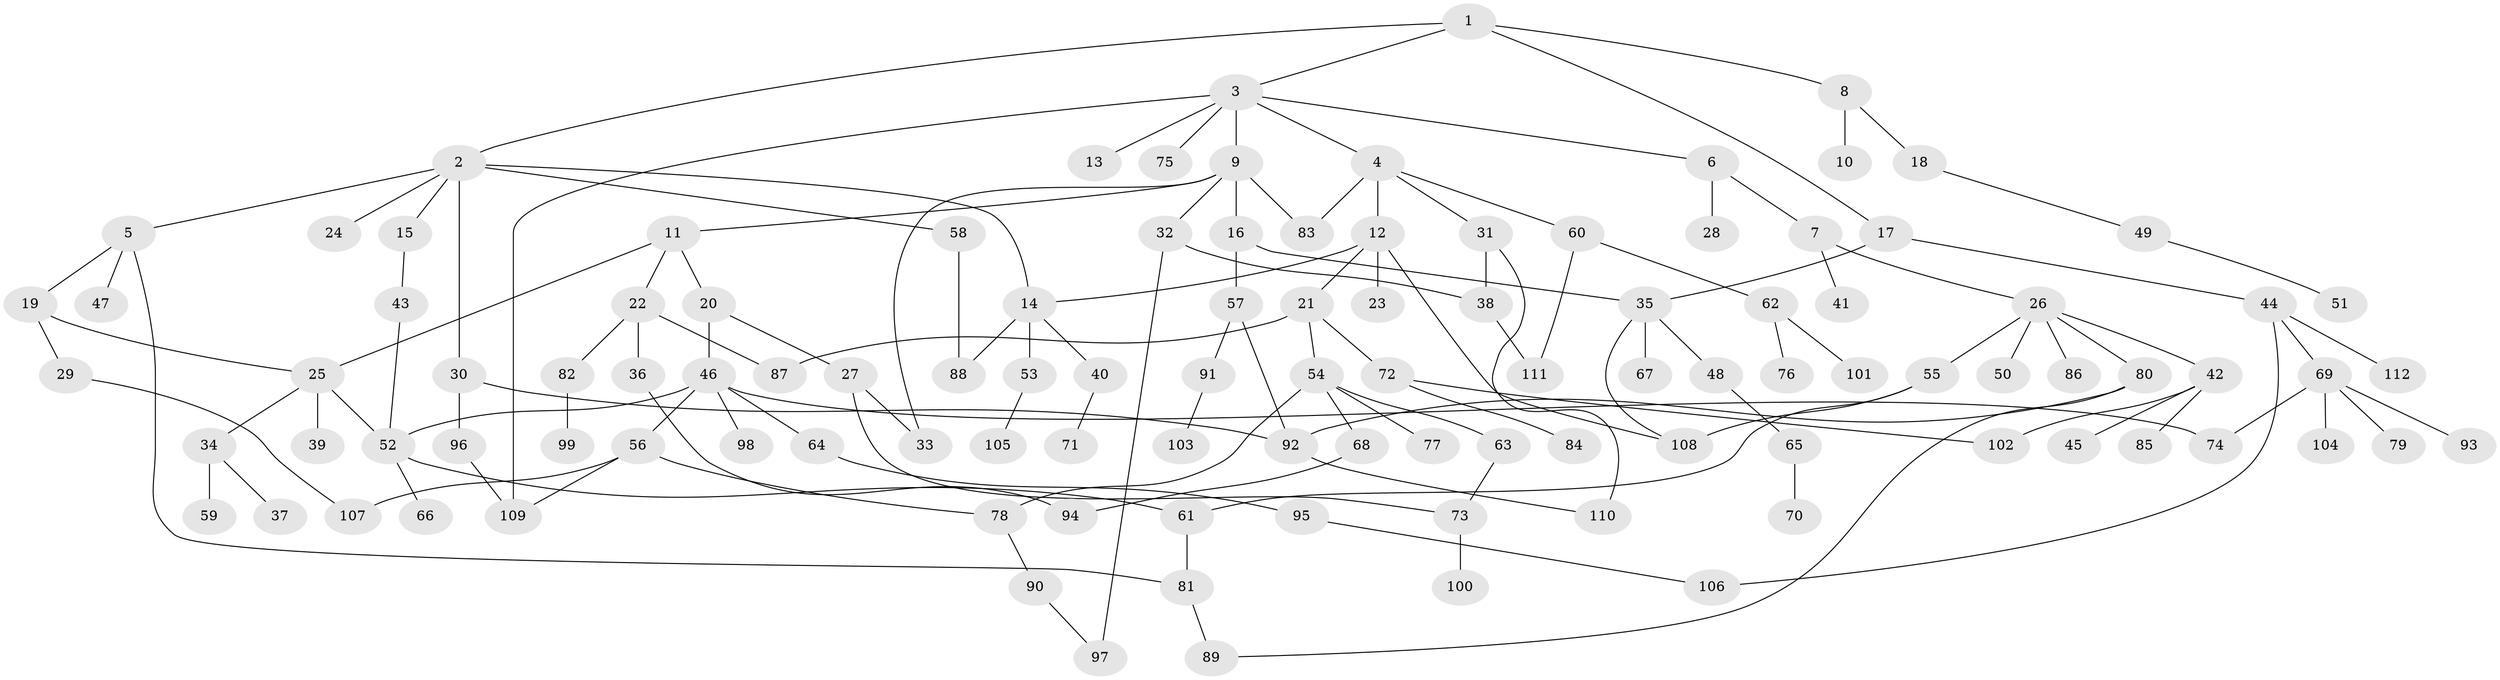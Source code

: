 // coarse degree distribution, {9: 0.01282051282051282, 11: 0.01282051282051282, 6: 0.01282051282051282, 3: 0.1794871794871795, 2: 0.2564102564102564, 1: 0.34615384615384615, 7: 0.05128205128205128, 5: 0.0641025641025641, 4: 0.05128205128205128, 8: 0.01282051282051282}
// Generated by graph-tools (version 1.1) at 2025/23/03/03/25 07:23:33]
// undirected, 112 vertices, 140 edges
graph export_dot {
graph [start="1"]
  node [color=gray90,style=filled];
  1;
  2;
  3;
  4;
  5;
  6;
  7;
  8;
  9;
  10;
  11;
  12;
  13;
  14;
  15;
  16;
  17;
  18;
  19;
  20;
  21;
  22;
  23;
  24;
  25;
  26;
  27;
  28;
  29;
  30;
  31;
  32;
  33;
  34;
  35;
  36;
  37;
  38;
  39;
  40;
  41;
  42;
  43;
  44;
  45;
  46;
  47;
  48;
  49;
  50;
  51;
  52;
  53;
  54;
  55;
  56;
  57;
  58;
  59;
  60;
  61;
  62;
  63;
  64;
  65;
  66;
  67;
  68;
  69;
  70;
  71;
  72;
  73;
  74;
  75;
  76;
  77;
  78;
  79;
  80;
  81;
  82;
  83;
  84;
  85;
  86;
  87;
  88;
  89;
  90;
  91;
  92;
  93;
  94;
  95;
  96;
  97;
  98;
  99;
  100;
  101;
  102;
  103;
  104;
  105;
  106;
  107;
  108;
  109;
  110;
  111;
  112;
  1 -- 2;
  1 -- 3;
  1 -- 8;
  1 -- 17;
  2 -- 5;
  2 -- 14;
  2 -- 15;
  2 -- 24;
  2 -- 30;
  2 -- 58;
  3 -- 4;
  3 -- 6;
  3 -- 9;
  3 -- 13;
  3 -- 75;
  3 -- 109;
  4 -- 12;
  4 -- 31;
  4 -- 60;
  4 -- 83;
  5 -- 19;
  5 -- 47;
  5 -- 81;
  6 -- 7;
  6 -- 28;
  7 -- 26;
  7 -- 41;
  8 -- 10;
  8 -- 18;
  9 -- 11;
  9 -- 16;
  9 -- 32;
  9 -- 33;
  9 -- 83;
  11 -- 20;
  11 -- 22;
  11 -- 25;
  12 -- 21;
  12 -- 23;
  12 -- 108;
  12 -- 14;
  14 -- 40;
  14 -- 53;
  14 -- 88;
  15 -- 43;
  16 -- 57;
  16 -- 35;
  17 -- 35;
  17 -- 44;
  18 -- 49;
  19 -- 25;
  19 -- 29;
  20 -- 27;
  20 -- 46;
  21 -- 54;
  21 -- 72;
  21 -- 87;
  22 -- 36;
  22 -- 82;
  22 -- 87;
  25 -- 34;
  25 -- 39;
  25 -- 52;
  26 -- 42;
  26 -- 50;
  26 -- 55;
  26 -- 80;
  26 -- 86;
  27 -- 73;
  27 -- 33;
  29 -- 107;
  30 -- 96;
  30 -- 92;
  31 -- 110;
  31 -- 38;
  32 -- 38;
  32 -- 97;
  34 -- 37;
  34 -- 59;
  35 -- 48;
  35 -- 67;
  35 -- 108;
  36 -- 94;
  38 -- 111;
  40 -- 71;
  42 -- 45;
  42 -- 85;
  42 -- 102;
  43 -- 52;
  44 -- 69;
  44 -- 106;
  44 -- 112;
  46 -- 56;
  46 -- 64;
  46 -- 98;
  46 -- 52;
  46 -- 74;
  48 -- 65;
  49 -- 51;
  52 -- 61;
  52 -- 66;
  53 -- 105;
  54 -- 63;
  54 -- 68;
  54 -- 77;
  54 -- 78;
  55 -- 108;
  55 -- 61;
  56 -- 78;
  56 -- 107;
  56 -- 109;
  57 -- 91;
  57 -- 92;
  58 -- 88;
  60 -- 62;
  60 -- 111;
  61 -- 81;
  62 -- 76;
  62 -- 101;
  63 -- 73;
  64 -- 95;
  65 -- 70;
  68 -- 94;
  69 -- 74;
  69 -- 79;
  69 -- 93;
  69 -- 104;
  72 -- 84;
  72 -- 102;
  73 -- 100;
  78 -- 90;
  80 -- 89;
  80 -- 92;
  81 -- 89;
  82 -- 99;
  90 -- 97;
  91 -- 103;
  92 -- 110;
  95 -- 106;
  96 -- 109;
}
